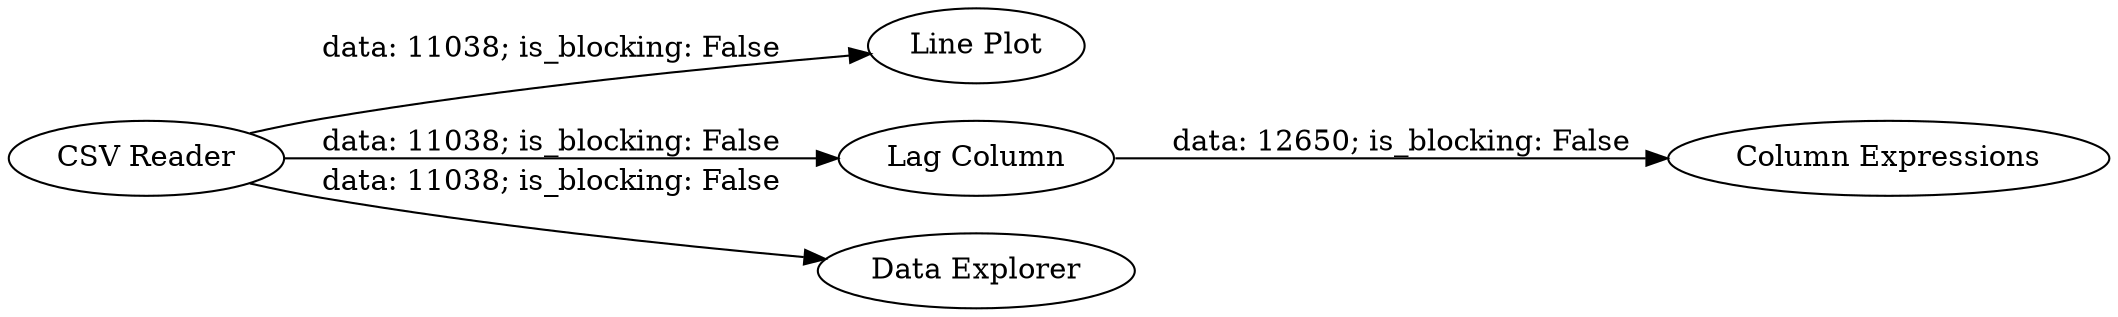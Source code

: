 digraph {
	"8806904088350871730_2" [label="Line Plot"]
	"8806904088350871730_4" [label="Column Expressions"]
	"8806904088350871730_1" [label="CSV Reader"]
	"8806904088350871730_6" [label="Lag Column"]
	"8806904088350871730_3" [label="Data Explorer"]
	"8806904088350871730_6" -> "8806904088350871730_4" [label="data: 12650; is_blocking: False"]
	"8806904088350871730_1" -> "8806904088350871730_6" [label="data: 11038; is_blocking: False"]
	"8806904088350871730_1" -> "8806904088350871730_3" [label="data: 11038; is_blocking: False"]
	"8806904088350871730_1" -> "8806904088350871730_2" [label="data: 11038; is_blocking: False"]
	rankdir=LR
}
